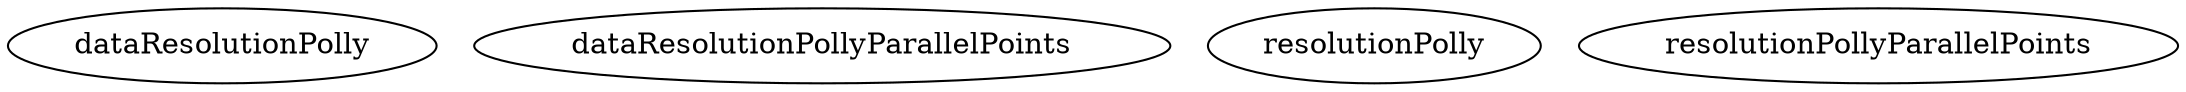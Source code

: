 /* Created by mdot for Matlab */
digraph m2html {

  dataResolutionPolly [URL="dataResolutionPolly.html"];
  dataResolutionPollyParallelPoints [URL="dataResolutionPollyParallelPoints.html"];
  resolutionPolly [URL="resolutionPolly.html"];
  resolutionPollyParallelPoints [URL="resolutionPollyParallelPoints.html"];
}